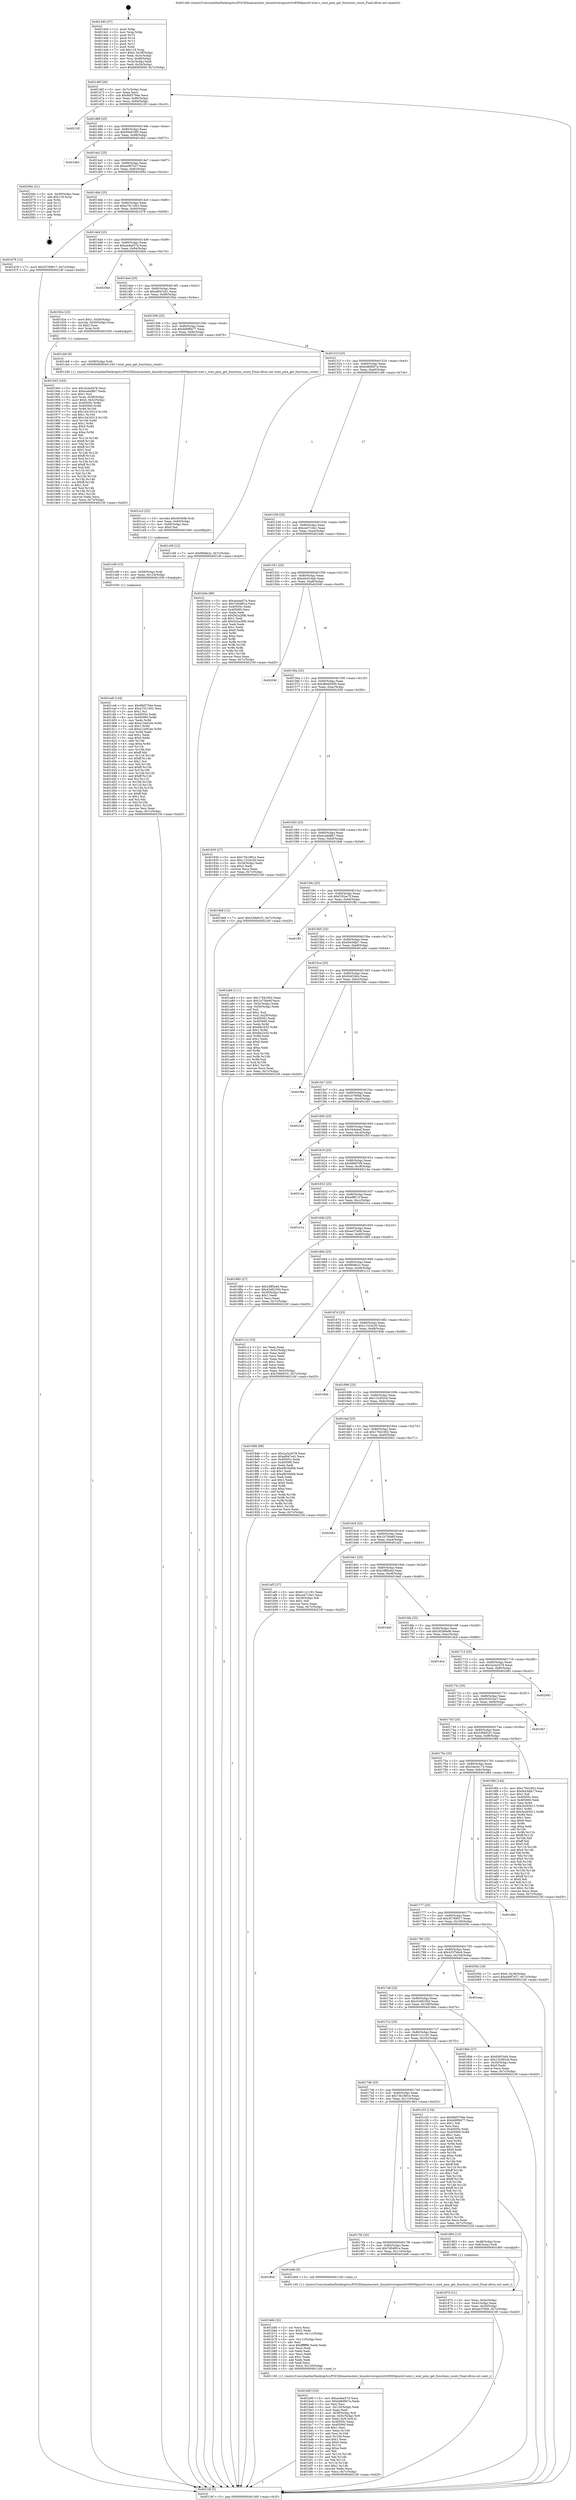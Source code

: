 digraph "0x401440" {
  label = "0x401440 (/mnt/c/Users/mathe/Desktop/tcc/POCII/binaries/extr_linuxdriverspinctrlvt8500pinctrl-wmt.c_wmt_pmx_get_functions_count_Final-ollvm.out::main(0))"
  labelloc = "t"
  node[shape=record]

  Entry [label="",width=0.3,height=0.3,shape=circle,fillcolor=black,style=filled]
  "0x40146f" [label="{
     0x40146f [26]\l
     | [instrs]\l
     &nbsp;&nbsp;0x40146f \<+3\>: mov -0x7c(%rbp),%eax\l
     &nbsp;&nbsp;0x401472 \<+2\>: mov %eax,%ecx\l
     &nbsp;&nbsp;0x401474 \<+6\>: sub $0x8bf3794e,%ecx\l
     &nbsp;&nbsp;0x40147a \<+3\>: mov %eax,-0x80(%rbp)\l
     &nbsp;&nbsp;0x40147d \<+6\>: mov %ecx,-0x84(%rbp)\l
     &nbsp;&nbsp;0x401483 \<+6\>: je 000000000040210f \<main+0xccf\>\l
  }"]
  "0x40210f" [label="{
     0x40210f\l
  }", style=dashed]
  "0x401489" [label="{
     0x401489 [25]\l
     | [instrs]\l
     &nbsp;&nbsp;0x401489 \<+5\>: jmp 000000000040148e \<main+0x4e\>\l
     &nbsp;&nbsp;0x40148e \<+3\>: mov -0x80(%rbp),%eax\l
     &nbsp;&nbsp;0x401491 \<+5\>: sub $0x95e919f5,%eax\l
     &nbsp;&nbsp;0x401496 \<+6\>: mov %eax,-0x88(%rbp)\l
     &nbsp;&nbsp;0x40149c \<+6\>: je 0000000000401db2 \<main+0x972\>\l
  }"]
  Exit [label="",width=0.3,height=0.3,shape=circle,fillcolor=black,style=filled,peripheries=2]
  "0x401db2" [label="{
     0x401db2\l
  }", style=dashed]
  "0x4014a2" [label="{
     0x4014a2 [25]\l
     | [instrs]\l
     &nbsp;&nbsp;0x4014a2 \<+5\>: jmp 00000000004014a7 \<main+0x67\>\l
     &nbsp;&nbsp;0x4014a7 \<+3\>: mov -0x80(%rbp),%eax\l
     &nbsp;&nbsp;0x4014aa \<+5\>: sub $0xa49f7e27,%eax\l
     &nbsp;&nbsp;0x4014af \<+6\>: mov %eax,-0x8c(%rbp)\l
     &nbsp;&nbsp;0x4014b5 \<+6\>: je 000000000040206e \<main+0xc2e\>\l
  }"]
  "0x401ce8" [label="{
     0x401ce8 [144]\l
     | [instrs]\l
     &nbsp;&nbsp;0x401ce8 \<+5\>: mov $0x8bf3794e,%eax\l
     &nbsp;&nbsp;0x401ced \<+5\>: mov $0xa7911001,%esi\l
     &nbsp;&nbsp;0x401cf2 \<+2\>: mov $0x1,%cl\l
     &nbsp;&nbsp;0x401cf4 \<+7\>: mov 0x40505c,%edx\l
     &nbsp;&nbsp;0x401cfb \<+8\>: mov 0x405060,%r8d\l
     &nbsp;&nbsp;0x401d03 \<+3\>: mov %edx,%r9d\l
     &nbsp;&nbsp;0x401d06 \<+7\>: add $0xe12e916e,%r9d\l
     &nbsp;&nbsp;0x401d0d \<+4\>: sub $0x1,%r9d\l
     &nbsp;&nbsp;0x401d11 \<+7\>: sub $0xe12e916e,%r9d\l
     &nbsp;&nbsp;0x401d18 \<+4\>: imul %r9d,%edx\l
     &nbsp;&nbsp;0x401d1c \<+3\>: and $0x1,%edx\l
     &nbsp;&nbsp;0x401d1f \<+3\>: cmp $0x0,%edx\l
     &nbsp;&nbsp;0x401d22 \<+4\>: sete %r10b\l
     &nbsp;&nbsp;0x401d26 \<+4\>: cmp $0xa,%r8d\l
     &nbsp;&nbsp;0x401d2a \<+4\>: setl %r11b\l
     &nbsp;&nbsp;0x401d2e \<+3\>: mov %r10b,%bl\l
     &nbsp;&nbsp;0x401d31 \<+3\>: xor $0xff,%bl\l
     &nbsp;&nbsp;0x401d34 \<+3\>: mov %r11b,%r14b\l
     &nbsp;&nbsp;0x401d37 \<+4\>: xor $0xff,%r14b\l
     &nbsp;&nbsp;0x401d3b \<+3\>: xor $0x1,%cl\l
     &nbsp;&nbsp;0x401d3e \<+3\>: mov %bl,%r15b\l
     &nbsp;&nbsp;0x401d41 \<+4\>: and $0xff,%r15b\l
     &nbsp;&nbsp;0x401d45 \<+3\>: and %cl,%r10b\l
     &nbsp;&nbsp;0x401d48 \<+3\>: mov %r14b,%r12b\l
     &nbsp;&nbsp;0x401d4b \<+4\>: and $0xff,%r12b\l
     &nbsp;&nbsp;0x401d4f \<+3\>: and %cl,%r11b\l
     &nbsp;&nbsp;0x401d52 \<+3\>: or %r10b,%r15b\l
     &nbsp;&nbsp;0x401d55 \<+3\>: or %r11b,%r12b\l
     &nbsp;&nbsp;0x401d58 \<+3\>: xor %r12b,%r15b\l
     &nbsp;&nbsp;0x401d5b \<+3\>: or %r14b,%bl\l
     &nbsp;&nbsp;0x401d5e \<+3\>: xor $0xff,%bl\l
     &nbsp;&nbsp;0x401d61 \<+3\>: or $0x1,%cl\l
     &nbsp;&nbsp;0x401d64 \<+2\>: and %cl,%bl\l
     &nbsp;&nbsp;0x401d66 \<+3\>: or %bl,%r15b\l
     &nbsp;&nbsp;0x401d69 \<+4\>: test $0x1,%r15b\l
     &nbsp;&nbsp;0x401d6d \<+3\>: cmovne %esi,%eax\l
     &nbsp;&nbsp;0x401d70 \<+3\>: mov %eax,-0x7c(%rbp)\l
     &nbsp;&nbsp;0x401d73 \<+5\>: jmp 000000000040216f \<main+0xd2f\>\l
  }"]
  "0x40206e" [label="{
     0x40206e [21]\l
     | [instrs]\l
     &nbsp;&nbsp;0x40206e \<+3\>: mov -0x38(%rbp),%eax\l
     &nbsp;&nbsp;0x402071 \<+7\>: add $0x118,%rsp\l
     &nbsp;&nbsp;0x402078 \<+1\>: pop %rbx\l
     &nbsp;&nbsp;0x402079 \<+2\>: pop %r12\l
     &nbsp;&nbsp;0x40207b \<+2\>: pop %r13\l
     &nbsp;&nbsp;0x40207d \<+2\>: pop %r14\l
     &nbsp;&nbsp;0x40207f \<+2\>: pop %r15\l
     &nbsp;&nbsp;0x402081 \<+1\>: pop %rbp\l
     &nbsp;&nbsp;0x402082 \<+1\>: ret\l
  }"]
  "0x4014bb" [label="{
     0x4014bb [25]\l
     | [instrs]\l
     &nbsp;&nbsp;0x4014bb \<+5\>: jmp 00000000004014c0 \<main+0x80\>\l
     &nbsp;&nbsp;0x4014c0 \<+3\>: mov -0x80(%rbp),%eax\l
     &nbsp;&nbsp;0x4014c3 \<+5\>: sub $0xa7911001,%eax\l
     &nbsp;&nbsp;0x4014c8 \<+6\>: mov %eax,-0x90(%rbp)\l
     &nbsp;&nbsp;0x4014ce \<+6\>: je 0000000000401d78 \<main+0x938\>\l
  }"]
  "0x401cd9" [label="{
     0x401cd9 [15]\l
     | [instrs]\l
     &nbsp;&nbsp;0x401cd9 \<+4\>: mov -0x58(%rbp),%rdi\l
     &nbsp;&nbsp;0x401cdd \<+6\>: mov %eax,-0x124(%rbp)\l
     &nbsp;&nbsp;0x401ce3 \<+5\>: call 0000000000401030 \<free@plt\>\l
     | [calls]\l
     &nbsp;&nbsp;0x401030 \{1\} (unknown)\l
  }"]
  "0x401d78" [label="{
     0x401d78 [12]\l
     | [instrs]\l
     &nbsp;&nbsp;0x401d78 \<+7\>: movl $0x35769917,-0x7c(%rbp)\l
     &nbsp;&nbsp;0x401d7f \<+5\>: jmp 000000000040216f \<main+0xd2f\>\l
  }"]
  "0x4014d4" [label="{
     0x4014d4 [25]\l
     | [instrs]\l
     &nbsp;&nbsp;0x4014d4 \<+5\>: jmp 00000000004014d9 \<main+0x99\>\l
     &nbsp;&nbsp;0x4014d9 \<+3\>: mov -0x80(%rbp),%eax\l
     &nbsp;&nbsp;0x4014dc \<+5\>: sub $0xae4ee574,%eax\l
     &nbsp;&nbsp;0x4014e1 \<+6\>: mov %eax,-0x94(%rbp)\l
     &nbsp;&nbsp;0x4014e7 \<+6\>: je 00000000004020bd \<main+0xc7d\>\l
  }"]
  "0x401cc2" [label="{
     0x401cc2 [23]\l
     | [instrs]\l
     &nbsp;&nbsp;0x401cc2 \<+10\>: movabs $0x4030d6,%rdi\l
     &nbsp;&nbsp;0x401ccc \<+3\>: mov %eax,-0x60(%rbp)\l
     &nbsp;&nbsp;0x401ccf \<+3\>: mov -0x60(%rbp),%esi\l
     &nbsp;&nbsp;0x401cd2 \<+2\>: mov $0x0,%al\l
     &nbsp;&nbsp;0x401cd4 \<+5\>: call 0000000000401040 \<printf@plt\>\l
     | [calls]\l
     &nbsp;&nbsp;0x401040 \{1\} (unknown)\l
  }"]
  "0x4020bd" [label="{
     0x4020bd\l
  }", style=dashed]
  "0x4014ed" [label="{
     0x4014ed [25]\l
     | [instrs]\l
     &nbsp;&nbsp;0x4014ed \<+5\>: jmp 00000000004014f2 \<main+0xb2\>\l
     &nbsp;&nbsp;0x4014f2 \<+3\>: mov -0x80(%rbp),%eax\l
     &nbsp;&nbsp;0x4014f5 \<+5\>: sub $0xaf947e41,%eax\l
     &nbsp;&nbsp;0x4014fa \<+6\>: mov %eax,-0x98(%rbp)\l
     &nbsp;&nbsp;0x401500 \<+6\>: je 000000000040192e \<main+0x4ee\>\l
  }"]
  "0x401b9f" [label="{
     0x401b9f [103]\l
     | [instrs]\l
     &nbsp;&nbsp;0x401b9f \<+5\>: mov $0xae4ee574,%ecx\l
     &nbsp;&nbsp;0x401ba4 \<+5\>: mov $0xbd8d947a,%edx\l
     &nbsp;&nbsp;0x401ba9 \<+2\>: xor %esi,%esi\l
     &nbsp;&nbsp;0x401bab \<+6\>: mov -0x120(%rbp),%edi\l
     &nbsp;&nbsp;0x401bb1 \<+3\>: imul %eax,%edi\l
     &nbsp;&nbsp;0x401bb4 \<+4\>: mov -0x58(%rbp),%r8\l
     &nbsp;&nbsp;0x401bb8 \<+4\>: movslq -0x5c(%rbp),%r9\l
     &nbsp;&nbsp;0x401bbc \<+4\>: mov %edi,(%r8,%r9,4)\l
     &nbsp;&nbsp;0x401bc0 \<+7\>: mov 0x40505c,%eax\l
     &nbsp;&nbsp;0x401bc7 \<+7\>: mov 0x405060,%edi\l
     &nbsp;&nbsp;0x401bce \<+3\>: sub $0x1,%esi\l
     &nbsp;&nbsp;0x401bd1 \<+3\>: mov %eax,%r10d\l
     &nbsp;&nbsp;0x401bd4 \<+3\>: add %esi,%r10d\l
     &nbsp;&nbsp;0x401bd7 \<+4\>: imul %r10d,%eax\l
     &nbsp;&nbsp;0x401bdb \<+3\>: and $0x1,%eax\l
     &nbsp;&nbsp;0x401bde \<+3\>: cmp $0x0,%eax\l
     &nbsp;&nbsp;0x401be1 \<+4\>: sete %r11b\l
     &nbsp;&nbsp;0x401be5 \<+3\>: cmp $0xa,%edi\l
     &nbsp;&nbsp;0x401be8 \<+3\>: setl %bl\l
     &nbsp;&nbsp;0x401beb \<+3\>: mov %r11b,%r14b\l
     &nbsp;&nbsp;0x401bee \<+3\>: and %bl,%r14b\l
     &nbsp;&nbsp;0x401bf1 \<+3\>: xor %bl,%r11b\l
     &nbsp;&nbsp;0x401bf4 \<+3\>: or %r11b,%r14b\l
     &nbsp;&nbsp;0x401bf7 \<+4\>: test $0x1,%r14b\l
     &nbsp;&nbsp;0x401bfb \<+3\>: cmovne %edx,%ecx\l
     &nbsp;&nbsp;0x401bfe \<+3\>: mov %ecx,-0x7c(%rbp)\l
     &nbsp;&nbsp;0x401c01 \<+5\>: jmp 000000000040216f \<main+0xd2f\>\l
  }"]
  "0x40192e" [label="{
     0x40192e [23]\l
     | [instrs]\l
     &nbsp;&nbsp;0x40192e \<+7\>: movl $0x1,-0x50(%rbp)\l
     &nbsp;&nbsp;0x401935 \<+4\>: movslq -0x50(%rbp),%rax\l
     &nbsp;&nbsp;0x401939 \<+4\>: shl $0x2,%rax\l
     &nbsp;&nbsp;0x40193d \<+3\>: mov %rax,%rdi\l
     &nbsp;&nbsp;0x401940 \<+5\>: call 0000000000401050 \<malloc@plt\>\l
     | [calls]\l
     &nbsp;&nbsp;0x401050 \{1\} (unknown)\l
  }"]
  "0x401506" [label="{
     0x401506 [25]\l
     | [instrs]\l
     &nbsp;&nbsp;0x401506 \<+5\>: jmp 000000000040150b \<main+0xcb\>\l
     &nbsp;&nbsp;0x40150b \<+3\>: mov -0x80(%rbp),%eax\l
     &nbsp;&nbsp;0x40150e \<+5\>: sub $0xb06f9477,%eax\l
     &nbsp;&nbsp;0x401513 \<+6\>: mov %eax,-0x9c(%rbp)\l
     &nbsp;&nbsp;0x401519 \<+6\>: je 0000000000401cb9 \<main+0x879\>\l
  }"]
  "0x401b6b" [label="{
     0x401b6b [52]\l
     | [instrs]\l
     &nbsp;&nbsp;0x401b6b \<+2\>: xor %ecx,%ecx\l
     &nbsp;&nbsp;0x401b6d \<+5\>: mov $0x2,%edx\l
     &nbsp;&nbsp;0x401b72 \<+6\>: mov %edx,-0x11c(%rbp)\l
     &nbsp;&nbsp;0x401b78 \<+1\>: cltd\l
     &nbsp;&nbsp;0x401b79 \<+6\>: mov -0x11c(%rbp),%esi\l
     &nbsp;&nbsp;0x401b7f \<+2\>: idiv %esi\l
     &nbsp;&nbsp;0x401b81 \<+6\>: imul $0xfffffffe,%edx,%edx\l
     &nbsp;&nbsp;0x401b87 \<+2\>: mov %ecx,%edi\l
     &nbsp;&nbsp;0x401b89 \<+2\>: sub %edx,%edi\l
     &nbsp;&nbsp;0x401b8b \<+2\>: mov %ecx,%edx\l
     &nbsp;&nbsp;0x401b8d \<+3\>: sub $0x1,%edx\l
     &nbsp;&nbsp;0x401b90 \<+2\>: add %edx,%edi\l
     &nbsp;&nbsp;0x401b92 \<+2\>: sub %edi,%ecx\l
     &nbsp;&nbsp;0x401b94 \<+6\>: mov %ecx,-0x120(%rbp)\l
     &nbsp;&nbsp;0x401b9a \<+5\>: call 0000000000401160 \<next_i\>\l
     | [calls]\l
     &nbsp;&nbsp;0x401160 \{1\} (/mnt/c/Users/mathe/Desktop/tcc/POCII/binaries/extr_linuxdriverspinctrlvt8500pinctrl-wmt.c_wmt_pmx_get_functions_count_Final-ollvm.out::next_i)\l
  }"]
  "0x401cb9" [label="{
     0x401cb9 [9]\l
     | [instrs]\l
     &nbsp;&nbsp;0x401cb9 \<+4\>: mov -0x58(%rbp),%rdi\l
     &nbsp;&nbsp;0x401cbd \<+5\>: call 0000000000401240 \<wmt_pmx_get_functions_count\>\l
     | [calls]\l
     &nbsp;&nbsp;0x401240 \{1\} (/mnt/c/Users/mathe/Desktop/tcc/POCII/binaries/extr_linuxdriverspinctrlvt8500pinctrl-wmt.c_wmt_pmx_get_functions_count_Final-ollvm.out::wmt_pmx_get_functions_count)\l
  }"]
  "0x40151f" [label="{
     0x40151f [25]\l
     | [instrs]\l
     &nbsp;&nbsp;0x40151f \<+5\>: jmp 0000000000401524 \<main+0xe4\>\l
     &nbsp;&nbsp;0x401524 \<+3\>: mov -0x80(%rbp),%eax\l
     &nbsp;&nbsp;0x401527 \<+5\>: sub $0xbd8d947a,%eax\l
     &nbsp;&nbsp;0x40152c \<+6\>: mov %eax,-0xa0(%rbp)\l
     &nbsp;&nbsp;0x401532 \<+6\>: je 0000000000401c06 \<main+0x7c6\>\l
  }"]
  "0x40180d" [label="{
     0x40180d\l
  }", style=dashed]
  "0x401c06" [label="{
     0x401c06 [12]\l
     | [instrs]\l
     &nbsp;&nbsp;0x401c06 \<+7\>: movl $0xf948e2c,-0x7c(%rbp)\l
     &nbsp;&nbsp;0x401c0d \<+5\>: jmp 000000000040216f \<main+0xd2f\>\l
  }"]
  "0x401538" [label="{
     0x401538 [25]\l
     | [instrs]\l
     &nbsp;&nbsp;0x401538 \<+5\>: jmp 000000000040153d \<main+0xfd\>\l
     &nbsp;&nbsp;0x40153d \<+3\>: mov -0x80(%rbp),%eax\l
     &nbsp;&nbsp;0x401540 \<+5\>: sub $0xced710e1,%eax\l
     &nbsp;&nbsp;0x401545 \<+6\>: mov %eax,-0xa4(%rbp)\l
     &nbsp;&nbsp;0x40154b \<+6\>: je 0000000000401b0e \<main+0x6ce\>\l
  }"]
  "0x401b66" [label="{
     0x401b66 [5]\l
     | [instrs]\l
     &nbsp;&nbsp;0x401b66 \<+5\>: call 0000000000401160 \<next_i\>\l
     | [calls]\l
     &nbsp;&nbsp;0x401160 \{1\} (/mnt/c/Users/mathe/Desktop/tcc/POCII/binaries/extr_linuxdriverspinctrlvt8500pinctrl-wmt.c_wmt_pmx_get_functions_count_Final-ollvm.out::next_i)\l
  }"]
  "0x401b0e" [label="{
     0x401b0e [88]\l
     | [instrs]\l
     &nbsp;&nbsp;0x401b0e \<+5\>: mov $0xae4ee574,%eax\l
     &nbsp;&nbsp;0x401b13 \<+5\>: mov $0x7d04f91a,%ecx\l
     &nbsp;&nbsp;0x401b18 \<+7\>: mov 0x40505c,%edx\l
     &nbsp;&nbsp;0x401b1f \<+7\>: mov 0x405060,%esi\l
     &nbsp;&nbsp;0x401b26 \<+2\>: mov %edx,%edi\l
     &nbsp;&nbsp;0x401b28 \<+6\>: sub $0x542a26fb,%edi\l
     &nbsp;&nbsp;0x401b2e \<+3\>: sub $0x1,%edi\l
     &nbsp;&nbsp;0x401b31 \<+6\>: add $0x542a26fb,%edi\l
     &nbsp;&nbsp;0x401b37 \<+3\>: imul %edi,%edx\l
     &nbsp;&nbsp;0x401b3a \<+3\>: and $0x1,%edx\l
     &nbsp;&nbsp;0x401b3d \<+3\>: cmp $0x0,%edx\l
     &nbsp;&nbsp;0x401b40 \<+4\>: sete %r8b\l
     &nbsp;&nbsp;0x401b44 \<+3\>: cmp $0xa,%esi\l
     &nbsp;&nbsp;0x401b47 \<+4\>: setl %r9b\l
     &nbsp;&nbsp;0x401b4b \<+3\>: mov %r8b,%r10b\l
     &nbsp;&nbsp;0x401b4e \<+3\>: and %r9b,%r10b\l
     &nbsp;&nbsp;0x401b51 \<+3\>: xor %r9b,%r8b\l
     &nbsp;&nbsp;0x401b54 \<+3\>: or %r8b,%r10b\l
     &nbsp;&nbsp;0x401b57 \<+4\>: test $0x1,%r10b\l
     &nbsp;&nbsp;0x401b5b \<+3\>: cmovne %ecx,%eax\l
     &nbsp;&nbsp;0x401b5e \<+3\>: mov %eax,-0x7c(%rbp)\l
     &nbsp;&nbsp;0x401b61 \<+5\>: jmp 000000000040216f \<main+0xd2f\>\l
  }"]
  "0x401551" [label="{
     0x401551 [25]\l
     | [instrs]\l
     &nbsp;&nbsp;0x401551 \<+5\>: jmp 0000000000401556 \<main+0x116\>\l
     &nbsp;&nbsp;0x401556 \<+3\>: mov -0x80(%rbp),%eax\l
     &nbsp;&nbsp;0x401559 \<+5\>: sub $0xd4c01dab,%eax\l
     &nbsp;&nbsp;0x40155e \<+6\>: mov %eax,-0xa8(%rbp)\l
     &nbsp;&nbsp;0x401564 \<+6\>: je 000000000040204f \<main+0xc0f\>\l
  }"]
  "0x401945" [label="{
     0x401945 [163]\l
     | [instrs]\l
     &nbsp;&nbsp;0x401945 \<+5\>: mov $0x2a3a3478,%ecx\l
     &nbsp;&nbsp;0x40194a \<+5\>: mov $0xecabd8b7,%edx\l
     &nbsp;&nbsp;0x40194f \<+3\>: mov $0x1,%sil\l
     &nbsp;&nbsp;0x401952 \<+4\>: mov %rax,-0x58(%rbp)\l
     &nbsp;&nbsp;0x401956 \<+7\>: movl $0x0,-0x5c(%rbp)\l
     &nbsp;&nbsp;0x40195d \<+8\>: mov 0x40505c,%r8d\l
     &nbsp;&nbsp;0x401965 \<+8\>: mov 0x405060,%r9d\l
     &nbsp;&nbsp;0x40196d \<+3\>: mov %r8d,%r10d\l
     &nbsp;&nbsp;0x401970 \<+7\>: sub $0x14416314,%r10d\l
     &nbsp;&nbsp;0x401977 \<+4\>: sub $0x1,%r10d\l
     &nbsp;&nbsp;0x40197b \<+7\>: add $0x14416314,%r10d\l
     &nbsp;&nbsp;0x401982 \<+4\>: imul %r10d,%r8d\l
     &nbsp;&nbsp;0x401986 \<+4\>: and $0x1,%r8d\l
     &nbsp;&nbsp;0x40198a \<+4\>: cmp $0x0,%r8d\l
     &nbsp;&nbsp;0x40198e \<+4\>: sete %r11b\l
     &nbsp;&nbsp;0x401992 \<+4\>: cmp $0xa,%r9d\l
     &nbsp;&nbsp;0x401996 \<+3\>: setl %bl\l
     &nbsp;&nbsp;0x401999 \<+3\>: mov %r11b,%r14b\l
     &nbsp;&nbsp;0x40199c \<+4\>: xor $0xff,%r14b\l
     &nbsp;&nbsp;0x4019a0 \<+3\>: mov %bl,%r15b\l
     &nbsp;&nbsp;0x4019a3 \<+4\>: xor $0xff,%r15b\l
     &nbsp;&nbsp;0x4019a7 \<+4\>: xor $0x1,%sil\l
     &nbsp;&nbsp;0x4019ab \<+3\>: mov %r14b,%r12b\l
     &nbsp;&nbsp;0x4019ae \<+4\>: and $0xff,%r12b\l
     &nbsp;&nbsp;0x4019b2 \<+3\>: and %sil,%r11b\l
     &nbsp;&nbsp;0x4019b5 \<+3\>: mov %r15b,%r13b\l
     &nbsp;&nbsp;0x4019b8 \<+4\>: and $0xff,%r13b\l
     &nbsp;&nbsp;0x4019bc \<+3\>: and %sil,%bl\l
     &nbsp;&nbsp;0x4019bf \<+3\>: or %r11b,%r12b\l
     &nbsp;&nbsp;0x4019c2 \<+3\>: or %bl,%r13b\l
     &nbsp;&nbsp;0x4019c5 \<+3\>: xor %r13b,%r12b\l
     &nbsp;&nbsp;0x4019c8 \<+3\>: or %r15b,%r14b\l
     &nbsp;&nbsp;0x4019cb \<+4\>: xor $0xff,%r14b\l
     &nbsp;&nbsp;0x4019cf \<+4\>: or $0x1,%sil\l
     &nbsp;&nbsp;0x4019d3 \<+3\>: and %sil,%r14b\l
     &nbsp;&nbsp;0x4019d6 \<+3\>: or %r14b,%r12b\l
     &nbsp;&nbsp;0x4019d9 \<+4\>: test $0x1,%r12b\l
     &nbsp;&nbsp;0x4019dd \<+3\>: cmovne %edx,%ecx\l
     &nbsp;&nbsp;0x4019e0 \<+3\>: mov %ecx,-0x7c(%rbp)\l
     &nbsp;&nbsp;0x4019e3 \<+5\>: jmp 000000000040216f \<main+0xd2f\>\l
  }"]
  "0x40204f" [label="{
     0x40204f\l
  }", style=dashed]
  "0x40156a" [label="{
     0x40156a [25]\l
     | [instrs]\l
     &nbsp;&nbsp;0x40156a \<+5\>: jmp 000000000040156f \<main+0x12f\>\l
     &nbsp;&nbsp;0x40156f \<+3\>: mov -0x80(%rbp),%eax\l
     &nbsp;&nbsp;0x401572 \<+5\>: sub $0xd60d5d59,%eax\l
     &nbsp;&nbsp;0x401577 \<+6\>: mov %eax,-0xac(%rbp)\l
     &nbsp;&nbsp;0x40157d \<+6\>: je 0000000000401830 \<main+0x3f0\>\l
  }"]
  "0x401870" [label="{
     0x401870 [21]\l
     | [instrs]\l
     &nbsp;&nbsp;0x401870 \<+3\>: mov %eax,-0x4c(%rbp)\l
     &nbsp;&nbsp;0x401873 \<+3\>: mov -0x4c(%rbp),%eax\l
     &nbsp;&nbsp;0x401876 \<+3\>: mov %eax,-0x30(%rbp)\l
     &nbsp;&nbsp;0x401879 \<+7\>: movl $0xee37b06,-0x7c(%rbp)\l
     &nbsp;&nbsp;0x401880 \<+5\>: jmp 000000000040216f \<main+0xd2f\>\l
  }"]
  "0x401830" [label="{
     0x401830 [27]\l
     | [instrs]\l
     &nbsp;&nbsp;0x401830 \<+5\>: mov $0x73b1881e,%eax\l
     &nbsp;&nbsp;0x401835 \<+5\>: mov $0x11324c30,%ecx\l
     &nbsp;&nbsp;0x40183a \<+3\>: mov -0x34(%rbp),%edx\l
     &nbsp;&nbsp;0x40183d \<+3\>: cmp $0x2,%edx\l
     &nbsp;&nbsp;0x401840 \<+3\>: cmovne %ecx,%eax\l
     &nbsp;&nbsp;0x401843 \<+3\>: mov %eax,-0x7c(%rbp)\l
     &nbsp;&nbsp;0x401846 \<+5\>: jmp 000000000040216f \<main+0xd2f\>\l
  }"]
  "0x401583" [label="{
     0x401583 [25]\l
     | [instrs]\l
     &nbsp;&nbsp;0x401583 \<+5\>: jmp 0000000000401588 \<main+0x148\>\l
     &nbsp;&nbsp;0x401588 \<+3\>: mov -0x80(%rbp),%eax\l
     &nbsp;&nbsp;0x40158b \<+5\>: sub $0xecabd8b7,%eax\l
     &nbsp;&nbsp;0x401590 \<+6\>: mov %eax,-0xb0(%rbp)\l
     &nbsp;&nbsp;0x401596 \<+6\>: je 00000000004019e8 \<main+0x5a8\>\l
  }"]
  "0x40216f" [label="{
     0x40216f [5]\l
     | [instrs]\l
     &nbsp;&nbsp;0x40216f \<+5\>: jmp 000000000040146f \<main+0x2f\>\l
  }"]
  "0x401440" [label="{
     0x401440 [47]\l
     | [instrs]\l
     &nbsp;&nbsp;0x401440 \<+1\>: push %rbp\l
     &nbsp;&nbsp;0x401441 \<+3\>: mov %rsp,%rbp\l
     &nbsp;&nbsp;0x401444 \<+2\>: push %r15\l
     &nbsp;&nbsp;0x401446 \<+2\>: push %r14\l
     &nbsp;&nbsp;0x401448 \<+2\>: push %r13\l
     &nbsp;&nbsp;0x40144a \<+2\>: push %r12\l
     &nbsp;&nbsp;0x40144c \<+1\>: push %rbx\l
     &nbsp;&nbsp;0x40144d \<+7\>: sub $0x118,%rsp\l
     &nbsp;&nbsp;0x401454 \<+7\>: movl $0x0,-0x38(%rbp)\l
     &nbsp;&nbsp;0x40145b \<+3\>: mov %edi,-0x3c(%rbp)\l
     &nbsp;&nbsp;0x40145e \<+4\>: mov %rsi,-0x48(%rbp)\l
     &nbsp;&nbsp;0x401462 \<+3\>: mov -0x3c(%rbp),%edi\l
     &nbsp;&nbsp;0x401465 \<+3\>: mov %edi,-0x34(%rbp)\l
     &nbsp;&nbsp;0x401468 \<+7\>: movl $0xd60d5d59,-0x7c(%rbp)\l
  }"]
  "0x4017f4" [label="{
     0x4017f4 [25]\l
     | [instrs]\l
     &nbsp;&nbsp;0x4017f4 \<+5\>: jmp 00000000004017f9 \<main+0x3b9\>\l
     &nbsp;&nbsp;0x4017f9 \<+3\>: mov -0x80(%rbp),%eax\l
     &nbsp;&nbsp;0x4017fc \<+5\>: sub $0x7d04f91a,%eax\l
     &nbsp;&nbsp;0x401801 \<+6\>: mov %eax,-0x114(%rbp)\l
     &nbsp;&nbsp;0x401807 \<+6\>: je 0000000000401b66 \<main+0x726\>\l
  }"]
  "0x4019e8" [label="{
     0x4019e8 [12]\l
     | [instrs]\l
     &nbsp;&nbsp;0x4019e8 \<+7\>: movl $0x336b91f1,-0x7c(%rbp)\l
     &nbsp;&nbsp;0x4019ef \<+5\>: jmp 000000000040216f \<main+0xd2f\>\l
  }"]
  "0x40159c" [label="{
     0x40159c [25]\l
     | [instrs]\l
     &nbsp;&nbsp;0x40159c \<+5\>: jmp 00000000004015a1 \<main+0x161\>\l
     &nbsp;&nbsp;0x4015a1 \<+3\>: mov -0x80(%rbp),%eax\l
     &nbsp;&nbsp;0x4015a4 \<+5\>: sub $0xf192ac7f,%eax\l
     &nbsp;&nbsp;0x4015a9 \<+6\>: mov %eax,-0xb4(%rbp)\l
     &nbsp;&nbsp;0x4015af \<+6\>: je 0000000000401ff2 \<main+0xbb2\>\l
  }"]
  "0x401863" [label="{
     0x401863 [13]\l
     | [instrs]\l
     &nbsp;&nbsp;0x401863 \<+4\>: mov -0x48(%rbp),%rax\l
     &nbsp;&nbsp;0x401867 \<+4\>: mov 0x8(%rax),%rdi\l
     &nbsp;&nbsp;0x40186b \<+5\>: call 0000000000401060 \<atoi@plt\>\l
     | [calls]\l
     &nbsp;&nbsp;0x401060 \{1\} (unknown)\l
  }"]
  "0x401ff2" [label="{
     0x401ff2\l
  }", style=dashed]
  "0x4015b5" [label="{
     0x4015b5 [25]\l
     | [instrs]\l
     &nbsp;&nbsp;0x4015b5 \<+5\>: jmp 00000000004015ba \<main+0x17a\>\l
     &nbsp;&nbsp;0x4015ba \<+3\>: mov -0x80(%rbp),%eax\l
     &nbsp;&nbsp;0x4015bd \<+5\>: sub $0xf443dfa7,%eax\l
     &nbsp;&nbsp;0x4015c2 \<+6\>: mov %eax,-0xb8(%rbp)\l
     &nbsp;&nbsp;0x4015c8 \<+6\>: je 0000000000401a84 \<main+0x644\>\l
  }"]
  "0x4017db" [label="{
     0x4017db [25]\l
     | [instrs]\l
     &nbsp;&nbsp;0x4017db \<+5\>: jmp 00000000004017e0 \<main+0x3a0\>\l
     &nbsp;&nbsp;0x4017e0 \<+3\>: mov -0x80(%rbp),%eax\l
     &nbsp;&nbsp;0x4017e3 \<+5\>: sub $0x73b1881e,%eax\l
     &nbsp;&nbsp;0x4017e8 \<+6\>: mov %eax,-0x110(%rbp)\l
     &nbsp;&nbsp;0x4017ee \<+6\>: je 0000000000401863 \<main+0x423\>\l
  }"]
  "0x401a84" [label="{
     0x401a84 [111]\l
     | [instrs]\l
     &nbsp;&nbsp;0x401a84 \<+5\>: mov $0x17641602,%eax\l
     &nbsp;&nbsp;0x401a89 \<+5\>: mov $0x1b756e6f,%ecx\l
     &nbsp;&nbsp;0x401a8e \<+3\>: mov -0x5c(%rbp),%edx\l
     &nbsp;&nbsp;0x401a91 \<+3\>: cmp -0x50(%rbp),%edx\l
     &nbsp;&nbsp;0x401a94 \<+4\>: setl %sil\l
     &nbsp;&nbsp;0x401a98 \<+4\>: and $0x1,%sil\l
     &nbsp;&nbsp;0x401a9c \<+4\>: mov %sil,-0x29(%rbp)\l
     &nbsp;&nbsp;0x401aa0 \<+7\>: mov 0x40505c,%edx\l
     &nbsp;&nbsp;0x401aa7 \<+7\>: mov 0x405060,%edi\l
     &nbsp;&nbsp;0x401aae \<+3\>: mov %edx,%r8d\l
     &nbsp;&nbsp;0x401ab1 \<+7\>: sub $0x6fa1b55,%r8d\l
     &nbsp;&nbsp;0x401ab8 \<+4\>: sub $0x1,%r8d\l
     &nbsp;&nbsp;0x401abc \<+7\>: add $0x6fa1b55,%r8d\l
     &nbsp;&nbsp;0x401ac3 \<+4\>: imul %r8d,%edx\l
     &nbsp;&nbsp;0x401ac7 \<+3\>: and $0x1,%edx\l
     &nbsp;&nbsp;0x401aca \<+3\>: cmp $0x0,%edx\l
     &nbsp;&nbsp;0x401acd \<+4\>: sete %sil\l
     &nbsp;&nbsp;0x401ad1 \<+3\>: cmp $0xa,%edi\l
     &nbsp;&nbsp;0x401ad4 \<+4\>: setl %r9b\l
     &nbsp;&nbsp;0x401ad8 \<+3\>: mov %sil,%r10b\l
     &nbsp;&nbsp;0x401adb \<+3\>: and %r9b,%r10b\l
     &nbsp;&nbsp;0x401ade \<+3\>: xor %r9b,%sil\l
     &nbsp;&nbsp;0x401ae1 \<+3\>: or %sil,%r10b\l
     &nbsp;&nbsp;0x401ae4 \<+4\>: test $0x1,%r10b\l
     &nbsp;&nbsp;0x401ae8 \<+3\>: cmovne %ecx,%eax\l
     &nbsp;&nbsp;0x401aeb \<+3\>: mov %eax,-0x7c(%rbp)\l
     &nbsp;&nbsp;0x401aee \<+5\>: jmp 000000000040216f \<main+0xd2f\>\l
  }"]
  "0x4015ce" [label="{
     0x4015ce [25]\l
     | [instrs]\l
     &nbsp;&nbsp;0x4015ce \<+5\>: jmp 00000000004015d3 \<main+0x193\>\l
     &nbsp;&nbsp;0x4015d3 \<+3\>: mov -0x80(%rbp),%eax\l
     &nbsp;&nbsp;0x4015d6 \<+5\>: sub $0xfcbf19d4,%eax\l
     &nbsp;&nbsp;0x4015db \<+6\>: mov %eax,-0xbc(%rbp)\l
     &nbsp;&nbsp;0x4015e1 \<+6\>: je 0000000000401f8e \<main+0xb4e\>\l
  }"]
  "0x401c33" [label="{
     0x401c33 [134]\l
     | [instrs]\l
     &nbsp;&nbsp;0x401c33 \<+5\>: mov $0x8bf3794e,%eax\l
     &nbsp;&nbsp;0x401c38 \<+5\>: mov $0xb06f9477,%ecx\l
     &nbsp;&nbsp;0x401c3d \<+2\>: mov $0x1,%dl\l
     &nbsp;&nbsp;0x401c3f \<+2\>: xor %esi,%esi\l
     &nbsp;&nbsp;0x401c41 \<+7\>: mov 0x40505c,%edi\l
     &nbsp;&nbsp;0x401c48 \<+8\>: mov 0x405060,%r8d\l
     &nbsp;&nbsp;0x401c50 \<+3\>: sub $0x1,%esi\l
     &nbsp;&nbsp;0x401c53 \<+3\>: mov %edi,%r9d\l
     &nbsp;&nbsp;0x401c56 \<+3\>: add %esi,%r9d\l
     &nbsp;&nbsp;0x401c59 \<+4\>: imul %r9d,%edi\l
     &nbsp;&nbsp;0x401c5d \<+3\>: and $0x1,%edi\l
     &nbsp;&nbsp;0x401c60 \<+3\>: cmp $0x0,%edi\l
     &nbsp;&nbsp;0x401c63 \<+4\>: sete %r10b\l
     &nbsp;&nbsp;0x401c67 \<+4\>: cmp $0xa,%r8d\l
     &nbsp;&nbsp;0x401c6b \<+4\>: setl %r11b\l
     &nbsp;&nbsp;0x401c6f \<+3\>: mov %r10b,%bl\l
     &nbsp;&nbsp;0x401c72 \<+3\>: xor $0xff,%bl\l
     &nbsp;&nbsp;0x401c75 \<+3\>: mov %r11b,%r14b\l
     &nbsp;&nbsp;0x401c78 \<+4\>: xor $0xff,%r14b\l
     &nbsp;&nbsp;0x401c7c \<+3\>: xor $0x1,%dl\l
     &nbsp;&nbsp;0x401c7f \<+3\>: mov %bl,%r15b\l
     &nbsp;&nbsp;0x401c82 \<+4\>: and $0xff,%r15b\l
     &nbsp;&nbsp;0x401c86 \<+3\>: and %dl,%r10b\l
     &nbsp;&nbsp;0x401c89 \<+3\>: mov %r14b,%r12b\l
     &nbsp;&nbsp;0x401c8c \<+4\>: and $0xff,%r12b\l
     &nbsp;&nbsp;0x401c90 \<+3\>: and %dl,%r11b\l
     &nbsp;&nbsp;0x401c93 \<+3\>: or %r10b,%r15b\l
     &nbsp;&nbsp;0x401c96 \<+3\>: or %r11b,%r12b\l
     &nbsp;&nbsp;0x401c99 \<+3\>: xor %r12b,%r15b\l
     &nbsp;&nbsp;0x401c9c \<+3\>: or %r14b,%bl\l
     &nbsp;&nbsp;0x401c9f \<+3\>: xor $0xff,%bl\l
     &nbsp;&nbsp;0x401ca2 \<+3\>: or $0x1,%dl\l
     &nbsp;&nbsp;0x401ca5 \<+2\>: and %dl,%bl\l
     &nbsp;&nbsp;0x401ca7 \<+3\>: or %bl,%r15b\l
     &nbsp;&nbsp;0x401caa \<+4\>: test $0x1,%r15b\l
     &nbsp;&nbsp;0x401cae \<+3\>: cmovne %ecx,%eax\l
     &nbsp;&nbsp;0x401cb1 \<+3\>: mov %eax,-0x7c(%rbp)\l
     &nbsp;&nbsp;0x401cb4 \<+5\>: jmp 000000000040216f \<main+0xd2f\>\l
  }"]
  "0x401f8e" [label="{
     0x401f8e\l
  }", style=dashed]
  "0x4015e7" [label="{
     0x4015e7 [25]\l
     | [instrs]\l
     &nbsp;&nbsp;0x4015e7 \<+5\>: jmp 00000000004015ec \<main+0x1ac\>\l
     &nbsp;&nbsp;0x4015ec \<+3\>: mov -0x80(%rbp),%eax\l
     &nbsp;&nbsp;0x4015ef \<+5\>: sub $0x1e769bd,%eax\l
     &nbsp;&nbsp;0x4015f4 \<+6\>: mov %eax,-0xc0(%rbp)\l
     &nbsp;&nbsp;0x4015fa \<+6\>: je 0000000000402163 \<main+0xd23\>\l
  }"]
  "0x4017c2" [label="{
     0x4017c2 [25]\l
     | [instrs]\l
     &nbsp;&nbsp;0x4017c2 \<+5\>: jmp 00000000004017c7 \<main+0x387\>\l
     &nbsp;&nbsp;0x4017c7 \<+3\>: mov -0x80(%rbp),%eax\l
     &nbsp;&nbsp;0x4017ca \<+5\>: sub $0x611c1181,%eax\l
     &nbsp;&nbsp;0x4017cf \<+6\>: mov %eax,-0x10c(%rbp)\l
     &nbsp;&nbsp;0x4017d5 \<+6\>: je 0000000000401c33 \<main+0x7f3\>\l
  }"]
  "0x402163" [label="{
     0x402163\l
  }", style=dashed]
  "0x401600" [label="{
     0x401600 [25]\l
     | [instrs]\l
     &nbsp;&nbsp;0x401600 \<+5\>: jmp 0000000000401605 \<main+0x1c5\>\l
     &nbsp;&nbsp;0x401605 \<+3\>: mov -0x80(%rbp),%eax\l
     &nbsp;&nbsp;0x401608 \<+5\>: sub $0x34dcbed,%eax\l
     &nbsp;&nbsp;0x40160d \<+6\>: mov %eax,-0xc4(%rbp)\l
     &nbsp;&nbsp;0x401613 \<+6\>: je 0000000000401f53 \<main+0xb13\>\l
  }"]
  "0x4018bb" [label="{
     0x4018bb [27]\l
     | [instrs]\l
     &nbsp;&nbsp;0x4018bb \<+5\>: mov $0xfcbf19d4,%eax\l
     &nbsp;&nbsp;0x4018c0 \<+5\>: mov $0x132492cb,%ecx\l
     &nbsp;&nbsp;0x4018c5 \<+3\>: mov -0x30(%rbp),%edx\l
     &nbsp;&nbsp;0x4018c8 \<+3\>: cmp $0x0,%edx\l
     &nbsp;&nbsp;0x4018cb \<+3\>: cmove %ecx,%eax\l
     &nbsp;&nbsp;0x4018ce \<+3\>: mov %eax,-0x7c(%rbp)\l
     &nbsp;&nbsp;0x4018d1 \<+5\>: jmp 000000000040216f \<main+0xd2f\>\l
  }"]
  "0x401f53" [label="{
     0x401f53\l
  }", style=dashed]
  "0x401619" [label="{
     0x401619 [25]\l
     | [instrs]\l
     &nbsp;&nbsp;0x401619 \<+5\>: jmp 000000000040161e \<main+0x1de\>\l
     &nbsp;&nbsp;0x40161e \<+3\>: mov -0x80(%rbp),%eax\l
     &nbsp;&nbsp;0x401621 \<+5\>: sub $0x99667d9,%eax\l
     &nbsp;&nbsp;0x401626 \<+6\>: mov %eax,-0xc8(%rbp)\l
     &nbsp;&nbsp;0x40162c \<+6\>: je 000000000040214a \<main+0xd0a\>\l
  }"]
  "0x4017a9" [label="{
     0x4017a9 [25]\l
     | [instrs]\l
     &nbsp;&nbsp;0x4017a9 \<+5\>: jmp 00000000004017ae \<main+0x36e\>\l
     &nbsp;&nbsp;0x4017ae \<+3\>: mov -0x80(%rbp),%eax\l
     &nbsp;&nbsp;0x4017b1 \<+5\>: sub $0x43482304,%eax\l
     &nbsp;&nbsp;0x4017b6 \<+6\>: mov %eax,-0x108(%rbp)\l
     &nbsp;&nbsp;0x4017bc \<+6\>: je 00000000004018bb \<main+0x47b\>\l
  }"]
  "0x40214a" [label="{
     0x40214a\l
  }", style=dashed]
  "0x401632" [label="{
     0x401632 [25]\l
     | [instrs]\l
     &nbsp;&nbsp;0x401632 \<+5\>: jmp 0000000000401637 \<main+0x1f7\>\l
     &nbsp;&nbsp;0x401637 \<+3\>: mov -0x80(%rbp),%eax\l
     &nbsp;&nbsp;0x40163a \<+5\>: sub $0xa9ff11f,%eax\l
     &nbsp;&nbsp;0x40163f \<+6\>: mov %eax,-0xcc(%rbp)\l
     &nbsp;&nbsp;0x401645 \<+6\>: je 0000000000401e1a \<main+0x9da\>\l
  }"]
  "0x401eaa" [label="{
     0x401eaa\l
  }", style=dashed]
  "0x401e1a" [label="{
     0x401e1a\l
  }", style=dashed]
  "0x40164b" [label="{
     0x40164b [25]\l
     | [instrs]\l
     &nbsp;&nbsp;0x40164b \<+5\>: jmp 0000000000401650 \<main+0x210\>\l
     &nbsp;&nbsp;0x401650 \<+3\>: mov -0x80(%rbp),%eax\l
     &nbsp;&nbsp;0x401653 \<+5\>: sub $0xee37b06,%eax\l
     &nbsp;&nbsp;0x401658 \<+6\>: mov %eax,-0xd0(%rbp)\l
     &nbsp;&nbsp;0x40165e \<+6\>: je 0000000000401885 \<main+0x445\>\l
  }"]
  "0x401790" [label="{
     0x401790 [25]\l
     | [instrs]\l
     &nbsp;&nbsp;0x401790 \<+5\>: jmp 0000000000401795 \<main+0x355\>\l
     &nbsp;&nbsp;0x401795 \<+3\>: mov -0x80(%rbp),%eax\l
     &nbsp;&nbsp;0x401798 \<+5\>: sub $0x4337bbc6,%eax\l
     &nbsp;&nbsp;0x40179d \<+6\>: mov %eax,-0x104(%rbp)\l
     &nbsp;&nbsp;0x4017a3 \<+6\>: je 0000000000401eaa \<main+0xa6a\>\l
  }"]
  "0x401885" [label="{
     0x401885 [27]\l
     | [instrs]\l
     &nbsp;&nbsp;0x401885 \<+5\>: mov $0x24ff5a4d,%eax\l
     &nbsp;&nbsp;0x40188a \<+5\>: mov $0x43482304,%ecx\l
     &nbsp;&nbsp;0x40188f \<+3\>: mov -0x30(%rbp),%edx\l
     &nbsp;&nbsp;0x401892 \<+3\>: cmp $0x1,%edx\l
     &nbsp;&nbsp;0x401895 \<+3\>: cmovl %ecx,%eax\l
     &nbsp;&nbsp;0x401898 \<+3\>: mov %eax,-0x7c(%rbp)\l
     &nbsp;&nbsp;0x40189b \<+5\>: jmp 000000000040216f \<main+0xd2f\>\l
  }"]
  "0x401664" [label="{
     0x401664 [25]\l
     | [instrs]\l
     &nbsp;&nbsp;0x401664 \<+5\>: jmp 0000000000401669 \<main+0x229\>\l
     &nbsp;&nbsp;0x401669 \<+3\>: mov -0x80(%rbp),%eax\l
     &nbsp;&nbsp;0x40166c \<+5\>: sub $0xf948e2c,%eax\l
     &nbsp;&nbsp;0x401671 \<+6\>: mov %eax,-0xd4(%rbp)\l
     &nbsp;&nbsp;0x401677 \<+6\>: je 0000000000401c12 \<main+0x7d2\>\l
  }"]
  "0x40205b" [label="{
     0x40205b [19]\l
     | [instrs]\l
     &nbsp;&nbsp;0x40205b \<+7\>: movl $0x0,-0x38(%rbp)\l
     &nbsp;&nbsp;0x402062 \<+7\>: movl $0xa49f7e27,-0x7c(%rbp)\l
     &nbsp;&nbsp;0x402069 \<+5\>: jmp 000000000040216f \<main+0xd2f\>\l
  }"]
  "0x401c12" [label="{
     0x401c12 [33]\l
     | [instrs]\l
     &nbsp;&nbsp;0x401c12 \<+2\>: xor %eax,%eax\l
     &nbsp;&nbsp;0x401c14 \<+3\>: mov -0x5c(%rbp),%ecx\l
     &nbsp;&nbsp;0x401c17 \<+2\>: mov %eax,%edx\l
     &nbsp;&nbsp;0x401c19 \<+2\>: sub %ecx,%edx\l
     &nbsp;&nbsp;0x401c1b \<+2\>: mov %eax,%ecx\l
     &nbsp;&nbsp;0x401c1d \<+3\>: sub $0x1,%ecx\l
     &nbsp;&nbsp;0x401c20 \<+2\>: add %ecx,%edx\l
     &nbsp;&nbsp;0x401c22 \<+2\>: sub %edx,%eax\l
     &nbsp;&nbsp;0x401c24 \<+3\>: mov %eax,-0x5c(%rbp)\l
     &nbsp;&nbsp;0x401c27 \<+7\>: movl $0x336b91f1,-0x7c(%rbp)\l
     &nbsp;&nbsp;0x401c2e \<+5\>: jmp 000000000040216f \<main+0xd2f\>\l
  }"]
  "0x40167d" [label="{
     0x40167d [25]\l
     | [instrs]\l
     &nbsp;&nbsp;0x40167d \<+5\>: jmp 0000000000401682 \<main+0x242\>\l
     &nbsp;&nbsp;0x401682 \<+3\>: mov -0x80(%rbp),%eax\l
     &nbsp;&nbsp;0x401685 \<+5\>: sub $0x11324c30,%eax\l
     &nbsp;&nbsp;0x40168a \<+6\>: mov %eax,-0xd8(%rbp)\l
     &nbsp;&nbsp;0x401690 \<+6\>: je 000000000040184b \<main+0x40b\>\l
  }"]
  "0x401777" [label="{
     0x401777 [25]\l
     | [instrs]\l
     &nbsp;&nbsp;0x401777 \<+5\>: jmp 000000000040177c \<main+0x33c\>\l
     &nbsp;&nbsp;0x40177c \<+3\>: mov -0x80(%rbp),%eax\l
     &nbsp;&nbsp;0x40177f \<+5\>: sub $0x35769917,%eax\l
     &nbsp;&nbsp;0x401784 \<+6\>: mov %eax,-0x100(%rbp)\l
     &nbsp;&nbsp;0x40178a \<+6\>: je 000000000040205b \<main+0xc1b\>\l
  }"]
  "0x40184b" [label="{
     0x40184b\l
  }", style=dashed]
  "0x401696" [label="{
     0x401696 [25]\l
     | [instrs]\l
     &nbsp;&nbsp;0x401696 \<+5\>: jmp 000000000040169b \<main+0x25b\>\l
     &nbsp;&nbsp;0x40169b \<+3\>: mov -0x80(%rbp),%eax\l
     &nbsp;&nbsp;0x40169e \<+5\>: sub $0x132492cb,%eax\l
     &nbsp;&nbsp;0x4016a3 \<+6\>: mov %eax,-0xdc(%rbp)\l
     &nbsp;&nbsp;0x4016a9 \<+6\>: je 00000000004018d6 \<main+0x496\>\l
  }"]
  "0x401d84" [label="{
     0x401d84\l
  }", style=dashed]
  "0x4018d6" [label="{
     0x4018d6 [88]\l
     | [instrs]\l
     &nbsp;&nbsp;0x4018d6 \<+5\>: mov $0x2a3a3478,%eax\l
     &nbsp;&nbsp;0x4018db \<+5\>: mov $0xaf947e41,%ecx\l
     &nbsp;&nbsp;0x4018e0 \<+7\>: mov 0x40505c,%edx\l
     &nbsp;&nbsp;0x4018e7 \<+7\>: mov 0x405060,%esi\l
     &nbsp;&nbsp;0x4018ee \<+2\>: mov %edx,%edi\l
     &nbsp;&nbsp;0x4018f0 \<+6\>: add $0xe8030d0b,%edi\l
     &nbsp;&nbsp;0x4018f6 \<+3\>: sub $0x1,%edi\l
     &nbsp;&nbsp;0x4018f9 \<+6\>: sub $0xe8030d0b,%edi\l
     &nbsp;&nbsp;0x4018ff \<+3\>: imul %edi,%edx\l
     &nbsp;&nbsp;0x401902 \<+3\>: and $0x1,%edx\l
     &nbsp;&nbsp;0x401905 \<+3\>: cmp $0x0,%edx\l
     &nbsp;&nbsp;0x401908 \<+4\>: sete %r8b\l
     &nbsp;&nbsp;0x40190c \<+3\>: cmp $0xa,%esi\l
     &nbsp;&nbsp;0x40190f \<+4\>: setl %r9b\l
     &nbsp;&nbsp;0x401913 \<+3\>: mov %r8b,%r10b\l
     &nbsp;&nbsp;0x401916 \<+3\>: and %r9b,%r10b\l
     &nbsp;&nbsp;0x401919 \<+3\>: xor %r9b,%r8b\l
     &nbsp;&nbsp;0x40191c \<+3\>: or %r8b,%r10b\l
     &nbsp;&nbsp;0x40191f \<+4\>: test $0x1,%r10b\l
     &nbsp;&nbsp;0x401923 \<+3\>: cmovne %ecx,%eax\l
     &nbsp;&nbsp;0x401926 \<+3\>: mov %eax,-0x7c(%rbp)\l
     &nbsp;&nbsp;0x401929 \<+5\>: jmp 000000000040216f \<main+0xd2f\>\l
  }"]
  "0x4016af" [label="{
     0x4016af [25]\l
     | [instrs]\l
     &nbsp;&nbsp;0x4016af \<+5\>: jmp 00000000004016b4 \<main+0x274\>\l
     &nbsp;&nbsp;0x4016b4 \<+3\>: mov -0x80(%rbp),%eax\l
     &nbsp;&nbsp;0x4016b7 \<+5\>: sub $0x17641602,%eax\l
     &nbsp;&nbsp;0x4016bc \<+6\>: mov %eax,-0xe0(%rbp)\l
     &nbsp;&nbsp;0x4016c2 \<+6\>: je 00000000004020b1 \<main+0xc71\>\l
  }"]
  "0x40175e" [label="{
     0x40175e [25]\l
     | [instrs]\l
     &nbsp;&nbsp;0x40175e \<+5\>: jmp 0000000000401763 \<main+0x323\>\l
     &nbsp;&nbsp;0x401763 \<+3\>: mov -0x80(%rbp),%eax\l
     &nbsp;&nbsp;0x401766 \<+5\>: sub $0x34a3e174,%eax\l
     &nbsp;&nbsp;0x40176b \<+6\>: mov %eax,-0xfc(%rbp)\l
     &nbsp;&nbsp;0x401771 \<+6\>: je 0000000000401d84 \<main+0x944\>\l
  }"]
  "0x4020b1" [label="{
     0x4020b1\l
  }", style=dashed]
  "0x4016c8" [label="{
     0x4016c8 [25]\l
     | [instrs]\l
     &nbsp;&nbsp;0x4016c8 \<+5\>: jmp 00000000004016cd \<main+0x28d\>\l
     &nbsp;&nbsp;0x4016cd \<+3\>: mov -0x80(%rbp),%eax\l
     &nbsp;&nbsp;0x4016d0 \<+5\>: sub $0x1b756e6f,%eax\l
     &nbsp;&nbsp;0x4016d5 \<+6\>: mov %eax,-0xe4(%rbp)\l
     &nbsp;&nbsp;0x4016db \<+6\>: je 0000000000401af3 \<main+0x6b3\>\l
  }"]
  "0x4019f4" [label="{
     0x4019f4 [144]\l
     | [instrs]\l
     &nbsp;&nbsp;0x4019f4 \<+5\>: mov $0x17641602,%eax\l
     &nbsp;&nbsp;0x4019f9 \<+5\>: mov $0xf443dfa7,%ecx\l
     &nbsp;&nbsp;0x4019fe \<+2\>: mov $0x1,%dl\l
     &nbsp;&nbsp;0x401a00 \<+7\>: mov 0x40505c,%esi\l
     &nbsp;&nbsp;0x401a07 \<+7\>: mov 0x405060,%edi\l
     &nbsp;&nbsp;0x401a0e \<+3\>: mov %esi,%r8d\l
     &nbsp;&nbsp;0x401a11 \<+7\>: sub $0x3e265d11,%r8d\l
     &nbsp;&nbsp;0x401a18 \<+4\>: sub $0x1,%r8d\l
     &nbsp;&nbsp;0x401a1c \<+7\>: add $0x3e265d11,%r8d\l
     &nbsp;&nbsp;0x401a23 \<+4\>: imul %r8d,%esi\l
     &nbsp;&nbsp;0x401a27 \<+3\>: and $0x1,%esi\l
     &nbsp;&nbsp;0x401a2a \<+3\>: cmp $0x0,%esi\l
     &nbsp;&nbsp;0x401a2d \<+4\>: sete %r9b\l
     &nbsp;&nbsp;0x401a31 \<+3\>: cmp $0xa,%edi\l
     &nbsp;&nbsp;0x401a34 \<+4\>: setl %r10b\l
     &nbsp;&nbsp;0x401a38 \<+3\>: mov %r9b,%r11b\l
     &nbsp;&nbsp;0x401a3b \<+4\>: xor $0xff,%r11b\l
     &nbsp;&nbsp;0x401a3f \<+3\>: mov %r10b,%bl\l
     &nbsp;&nbsp;0x401a42 \<+3\>: xor $0xff,%bl\l
     &nbsp;&nbsp;0x401a45 \<+3\>: xor $0x0,%dl\l
     &nbsp;&nbsp;0x401a48 \<+3\>: mov %r11b,%r14b\l
     &nbsp;&nbsp;0x401a4b \<+4\>: and $0x0,%r14b\l
     &nbsp;&nbsp;0x401a4f \<+3\>: and %dl,%r9b\l
     &nbsp;&nbsp;0x401a52 \<+3\>: mov %bl,%r15b\l
     &nbsp;&nbsp;0x401a55 \<+4\>: and $0x0,%r15b\l
     &nbsp;&nbsp;0x401a59 \<+3\>: and %dl,%r10b\l
     &nbsp;&nbsp;0x401a5c \<+3\>: or %r9b,%r14b\l
     &nbsp;&nbsp;0x401a5f \<+3\>: or %r10b,%r15b\l
     &nbsp;&nbsp;0x401a62 \<+3\>: xor %r15b,%r14b\l
     &nbsp;&nbsp;0x401a65 \<+3\>: or %bl,%r11b\l
     &nbsp;&nbsp;0x401a68 \<+4\>: xor $0xff,%r11b\l
     &nbsp;&nbsp;0x401a6c \<+3\>: or $0x0,%dl\l
     &nbsp;&nbsp;0x401a6f \<+3\>: and %dl,%r11b\l
     &nbsp;&nbsp;0x401a72 \<+3\>: or %r11b,%r14b\l
     &nbsp;&nbsp;0x401a75 \<+4\>: test $0x1,%r14b\l
     &nbsp;&nbsp;0x401a79 \<+3\>: cmovne %ecx,%eax\l
     &nbsp;&nbsp;0x401a7c \<+3\>: mov %eax,-0x7c(%rbp)\l
     &nbsp;&nbsp;0x401a7f \<+5\>: jmp 000000000040216f \<main+0xd2f\>\l
  }"]
  "0x401af3" [label="{
     0x401af3 [27]\l
     | [instrs]\l
     &nbsp;&nbsp;0x401af3 \<+5\>: mov $0x611c1181,%eax\l
     &nbsp;&nbsp;0x401af8 \<+5\>: mov $0xced710e1,%ecx\l
     &nbsp;&nbsp;0x401afd \<+3\>: mov -0x29(%rbp),%dl\l
     &nbsp;&nbsp;0x401b00 \<+3\>: test $0x1,%dl\l
     &nbsp;&nbsp;0x401b03 \<+3\>: cmovne %ecx,%eax\l
     &nbsp;&nbsp;0x401b06 \<+3\>: mov %eax,-0x7c(%rbp)\l
     &nbsp;&nbsp;0x401b09 \<+5\>: jmp 000000000040216f \<main+0xd2f\>\l
  }"]
  "0x4016e1" [label="{
     0x4016e1 [25]\l
     | [instrs]\l
     &nbsp;&nbsp;0x4016e1 \<+5\>: jmp 00000000004016e6 \<main+0x2a6\>\l
     &nbsp;&nbsp;0x4016e6 \<+3\>: mov -0x80(%rbp),%eax\l
     &nbsp;&nbsp;0x4016e9 \<+5\>: sub $0x24ff5a4d,%eax\l
     &nbsp;&nbsp;0x4016ee \<+6\>: mov %eax,-0xe8(%rbp)\l
     &nbsp;&nbsp;0x4016f4 \<+6\>: je 00000000004018a0 \<main+0x460\>\l
  }"]
  "0x401745" [label="{
     0x401745 [25]\l
     | [instrs]\l
     &nbsp;&nbsp;0x401745 \<+5\>: jmp 000000000040174a \<main+0x30a\>\l
     &nbsp;&nbsp;0x40174a \<+3\>: mov -0x80(%rbp),%eax\l
     &nbsp;&nbsp;0x40174d \<+5\>: sub $0x336b91f1,%eax\l
     &nbsp;&nbsp;0x401752 \<+6\>: mov %eax,-0xf8(%rbp)\l
     &nbsp;&nbsp;0x401758 \<+6\>: je 00000000004019f4 \<main+0x5b4\>\l
  }"]
  "0x4018a0" [label="{
     0x4018a0\l
  }", style=dashed]
  "0x4016fa" [label="{
     0x4016fa [25]\l
     | [instrs]\l
     &nbsp;&nbsp;0x4016fa \<+5\>: jmp 00000000004016ff \<main+0x2bf\>\l
     &nbsp;&nbsp;0x4016ff \<+3\>: mov -0x80(%rbp),%eax\l
     &nbsp;&nbsp;0x401702 \<+5\>: sub $0x26289ad6,%eax\l
     &nbsp;&nbsp;0x401707 \<+6\>: mov %eax,-0xec(%rbp)\l
     &nbsp;&nbsp;0x40170d \<+6\>: je 0000000000401dcd \<main+0x98d\>\l
  }"]
  "0x401f47" [label="{
     0x401f47\l
  }", style=dashed]
  "0x401dcd" [label="{
     0x401dcd\l
  }", style=dashed]
  "0x401713" [label="{
     0x401713 [25]\l
     | [instrs]\l
     &nbsp;&nbsp;0x401713 \<+5\>: jmp 0000000000401718 \<main+0x2d8\>\l
     &nbsp;&nbsp;0x401718 \<+3\>: mov -0x80(%rbp),%eax\l
     &nbsp;&nbsp;0x40171b \<+5\>: sub $0x2a3a3478,%eax\l
     &nbsp;&nbsp;0x401720 \<+6\>: mov %eax,-0xf0(%rbp)\l
     &nbsp;&nbsp;0x401726 \<+6\>: je 0000000000402083 \<main+0xc43\>\l
  }"]
  "0x40172c" [label="{
     0x40172c [25]\l
     | [instrs]\l
     &nbsp;&nbsp;0x40172c \<+5\>: jmp 0000000000401731 \<main+0x2f1\>\l
     &nbsp;&nbsp;0x401731 \<+3\>: mov -0x80(%rbp),%eax\l
     &nbsp;&nbsp;0x401734 \<+5\>: sub $0x30351ba7,%eax\l
     &nbsp;&nbsp;0x401739 \<+6\>: mov %eax,-0xf4(%rbp)\l
     &nbsp;&nbsp;0x40173f \<+6\>: je 0000000000401f47 \<main+0xb07\>\l
  }"]
  "0x402083" [label="{
     0x402083\l
  }", style=dashed]
  Entry -> "0x401440" [label=" 1"]
  "0x40146f" -> "0x40210f" [label=" 0"]
  "0x40146f" -> "0x401489" [label=" 22"]
  "0x40206e" -> Exit [label=" 1"]
  "0x401489" -> "0x401db2" [label=" 0"]
  "0x401489" -> "0x4014a2" [label=" 22"]
  "0x40205b" -> "0x40216f" [label=" 1"]
  "0x4014a2" -> "0x40206e" [label=" 1"]
  "0x4014a2" -> "0x4014bb" [label=" 21"]
  "0x401d78" -> "0x40216f" [label=" 1"]
  "0x4014bb" -> "0x401d78" [label=" 1"]
  "0x4014bb" -> "0x4014d4" [label=" 20"]
  "0x401ce8" -> "0x40216f" [label=" 1"]
  "0x4014d4" -> "0x4020bd" [label=" 0"]
  "0x4014d4" -> "0x4014ed" [label=" 20"]
  "0x401cd9" -> "0x401ce8" [label=" 1"]
  "0x4014ed" -> "0x40192e" [label=" 1"]
  "0x4014ed" -> "0x401506" [label=" 19"]
  "0x401cc2" -> "0x401cd9" [label=" 1"]
  "0x401506" -> "0x401cb9" [label=" 1"]
  "0x401506" -> "0x40151f" [label=" 18"]
  "0x401cb9" -> "0x401cc2" [label=" 1"]
  "0x40151f" -> "0x401c06" [label=" 1"]
  "0x40151f" -> "0x401538" [label=" 17"]
  "0x401c33" -> "0x40216f" [label=" 1"]
  "0x401538" -> "0x401b0e" [label=" 1"]
  "0x401538" -> "0x401551" [label=" 16"]
  "0x401c12" -> "0x40216f" [label=" 1"]
  "0x401551" -> "0x40204f" [label=" 0"]
  "0x401551" -> "0x40156a" [label=" 16"]
  "0x401b9f" -> "0x40216f" [label=" 1"]
  "0x40156a" -> "0x401830" [label=" 1"]
  "0x40156a" -> "0x401583" [label=" 15"]
  "0x401830" -> "0x40216f" [label=" 1"]
  "0x401440" -> "0x40146f" [label=" 1"]
  "0x40216f" -> "0x40146f" [label=" 21"]
  "0x401b6b" -> "0x401b9f" [label=" 1"]
  "0x401583" -> "0x4019e8" [label=" 1"]
  "0x401583" -> "0x40159c" [label=" 14"]
  "0x401b66" -> "0x401b6b" [label=" 1"]
  "0x40159c" -> "0x401ff2" [label=" 0"]
  "0x40159c" -> "0x4015b5" [label=" 14"]
  "0x4017f4" -> "0x40180d" [label=" 0"]
  "0x4015b5" -> "0x401a84" [label=" 2"]
  "0x4015b5" -> "0x4015ce" [label=" 12"]
  "0x401c06" -> "0x40216f" [label=" 1"]
  "0x4015ce" -> "0x401f8e" [label=" 0"]
  "0x4015ce" -> "0x4015e7" [label=" 12"]
  "0x401b0e" -> "0x40216f" [label=" 1"]
  "0x4015e7" -> "0x402163" [label=" 0"]
  "0x4015e7" -> "0x401600" [label=" 12"]
  "0x401a84" -> "0x40216f" [label=" 2"]
  "0x401600" -> "0x401f53" [label=" 0"]
  "0x401600" -> "0x401619" [label=" 12"]
  "0x4019f4" -> "0x40216f" [label=" 2"]
  "0x401619" -> "0x40214a" [label=" 0"]
  "0x401619" -> "0x401632" [label=" 12"]
  "0x401945" -> "0x40216f" [label=" 1"]
  "0x401632" -> "0x401e1a" [label=" 0"]
  "0x401632" -> "0x40164b" [label=" 12"]
  "0x40192e" -> "0x401945" [label=" 1"]
  "0x40164b" -> "0x401885" [label=" 1"]
  "0x40164b" -> "0x401664" [label=" 11"]
  "0x4018bb" -> "0x40216f" [label=" 1"]
  "0x401664" -> "0x401c12" [label=" 1"]
  "0x401664" -> "0x40167d" [label=" 10"]
  "0x401885" -> "0x40216f" [label=" 1"]
  "0x40167d" -> "0x40184b" [label=" 0"]
  "0x40167d" -> "0x401696" [label=" 10"]
  "0x401863" -> "0x401870" [label=" 1"]
  "0x401696" -> "0x4018d6" [label=" 1"]
  "0x401696" -> "0x4016af" [label=" 9"]
  "0x4017db" -> "0x4017f4" [label=" 1"]
  "0x4016af" -> "0x4020b1" [label=" 0"]
  "0x4016af" -> "0x4016c8" [label=" 9"]
  "0x4017f4" -> "0x401b66" [label=" 1"]
  "0x4016c8" -> "0x401af3" [label=" 2"]
  "0x4016c8" -> "0x4016e1" [label=" 7"]
  "0x4017c2" -> "0x4017db" [label=" 2"]
  "0x4016e1" -> "0x4018a0" [label=" 0"]
  "0x4016e1" -> "0x4016fa" [label=" 7"]
  "0x401af3" -> "0x40216f" [label=" 2"]
  "0x4016fa" -> "0x401dcd" [label=" 0"]
  "0x4016fa" -> "0x401713" [label=" 7"]
  "0x4017a9" -> "0x4017c2" [label=" 3"]
  "0x401713" -> "0x402083" [label=" 0"]
  "0x401713" -> "0x40172c" [label=" 7"]
  "0x4017a9" -> "0x4018bb" [label=" 1"]
  "0x40172c" -> "0x401f47" [label=" 0"]
  "0x40172c" -> "0x401745" [label=" 7"]
  "0x4017c2" -> "0x401c33" [label=" 1"]
  "0x401745" -> "0x4019f4" [label=" 2"]
  "0x401745" -> "0x40175e" [label=" 5"]
  "0x4017db" -> "0x401863" [label=" 1"]
  "0x40175e" -> "0x401d84" [label=" 0"]
  "0x40175e" -> "0x401777" [label=" 5"]
  "0x401870" -> "0x40216f" [label=" 1"]
  "0x401777" -> "0x40205b" [label=" 1"]
  "0x401777" -> "0x401790" [label=" 4"]
  "0x4018d6" -> "0x40216f" [label=" 1"]
  "0x401790" -> "0x401eaa" [label=" 0"]
  "0x401790" -> "0x4017a9" [label=" 4"]
  "0x4019e8" -> "0x40216f" [label=" 1"]
}

